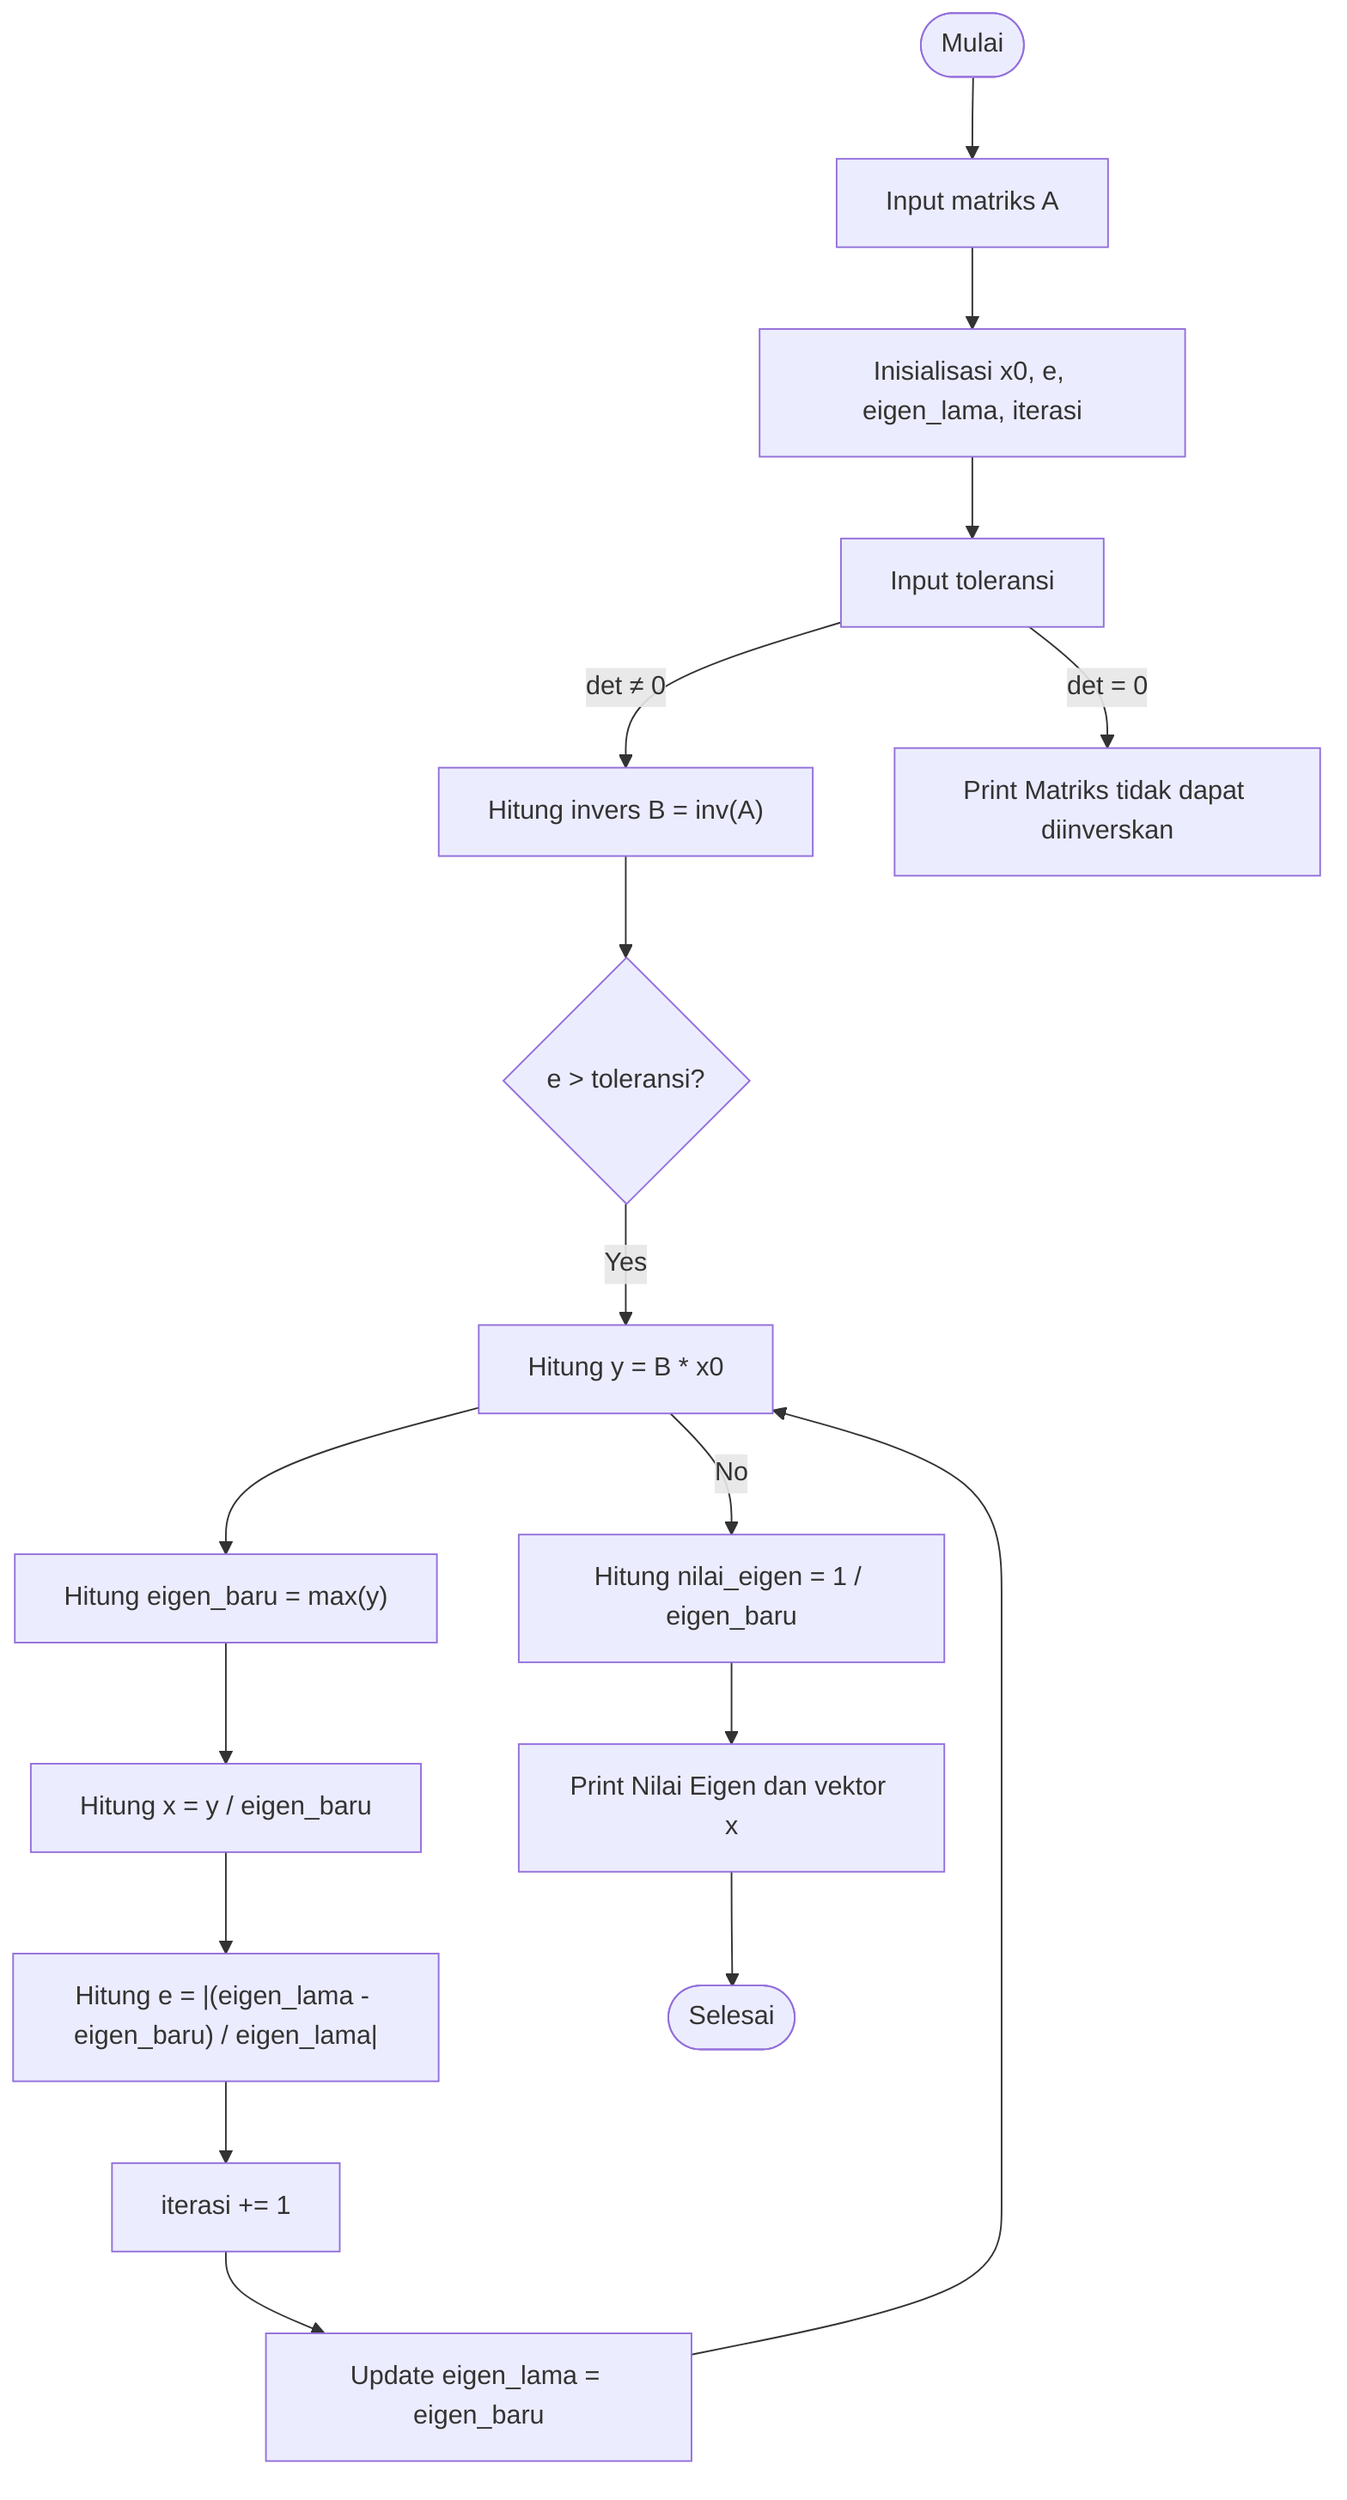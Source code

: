 graph TD
  A([Mulai]) --> B["Input matriks A"]
  B --> C["Inisialisasi x0, e, eigen_lama, iterasi"]
  C --> D["Input toleransi"]
  D -->|det ≠ 0| E["Hitung invers B = inv(A)"]
  D -->|det = 0| Z["Print "Matriks tidak dapat diinverskan""]
  E --> F{"e > toleransi?"}
  F -- Yes --> G["Hitung y = B * x0"]
  G --> H["Hitung eigen_baru = max(y)"]
  H --> I["Hitung x = y / eigen_baru"]
  I --> J["Hitung e = |(eigen_lama - eigen_baru) / eigen_lama|"]
  J --> K["iterasi += 1"]
  K --> L["Update eigen_lama = eigen_baru"]
  L --> G
  G -- No --> P["Hitung nilai_eigen = 1 / eigen_baru"]
  P --> Q["Print Nilai Eigen dan vektor x"]
  Q --> O([Selesai])